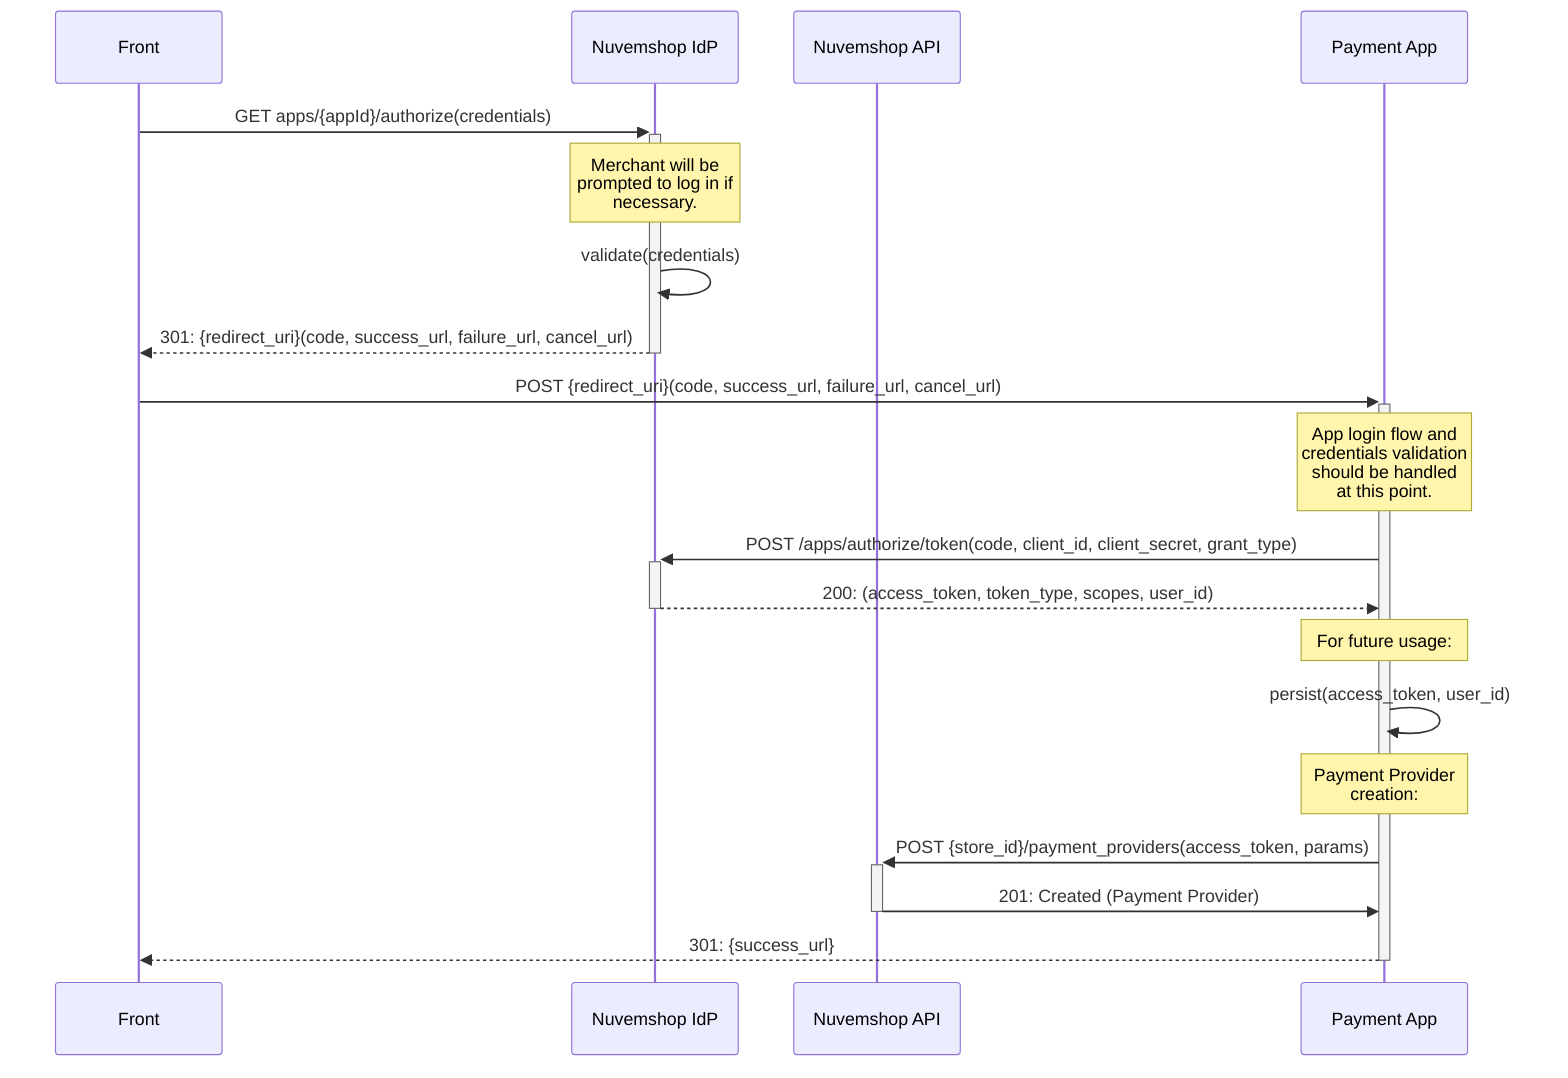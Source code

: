 sequenceDiagram
participant F as Front
participant I as Nuvemshop IdP
participant A as Nuvemshop API
participant P as Payment App
F ->>+ I: GET apps/{appId}/authorize(credentials)
Note over I: Merchant will be<br/>prompted to log in if<br/>necessary.
I ->> I: validate(credentials)
I -->>- F: 301: {redirect_uri}(code, success_url, failure_url, cancel_url)
F ->>+ P: POST {redirect_uri}(code, success_url, failure_url, cancel_url)
Note over P: App login flow and<br/>credentials validation<br/>should be handled<br/>at this point.
P ->>+ I: POST /apps/authorize/token(code, client_id, client_secret, grant_type)
I -->>- P: 200: (access_token, token_type, scopes, user_id)
Note over P: For future usage:
P ->> P: persist(access_token, user_id)
Note over P: Payment Provider<br>creation:
P ->>+ A: POST {store_id}/payment_providers(access_token, params)
A ->>- P: 201: Created (Payment Provider)
P -->>- F: 301: {success_url}